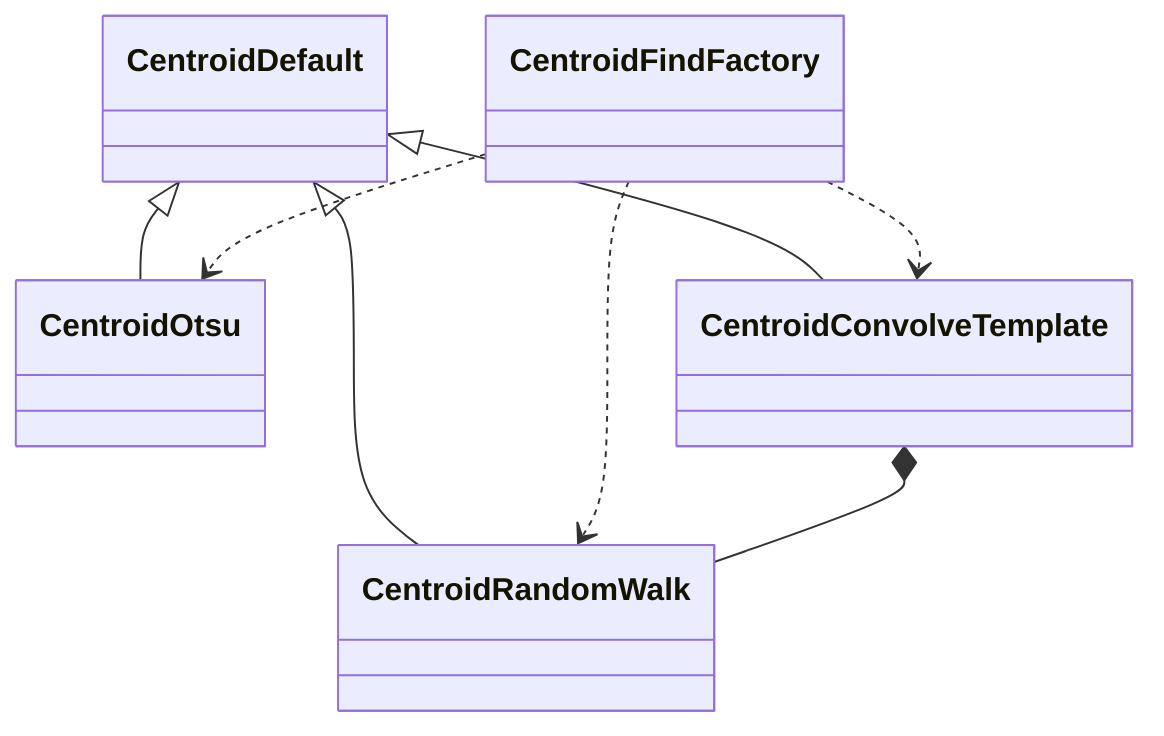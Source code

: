 classDiagram

CentroidDefault <|-- CentroidRandomWalk
CentroidDefault <|-- CentroidOtsu
CentroidDefault <|-- CentroidConvolveTemplate
CentroidFindFactory ..> CentroidRandomWalk
CentroidFindFactory ..> CentroidOtsu
CentroidFindFactory ..> CentroidConvolveTemplate
CentroidConvolveTemplate *-- CentroidRandomWalk